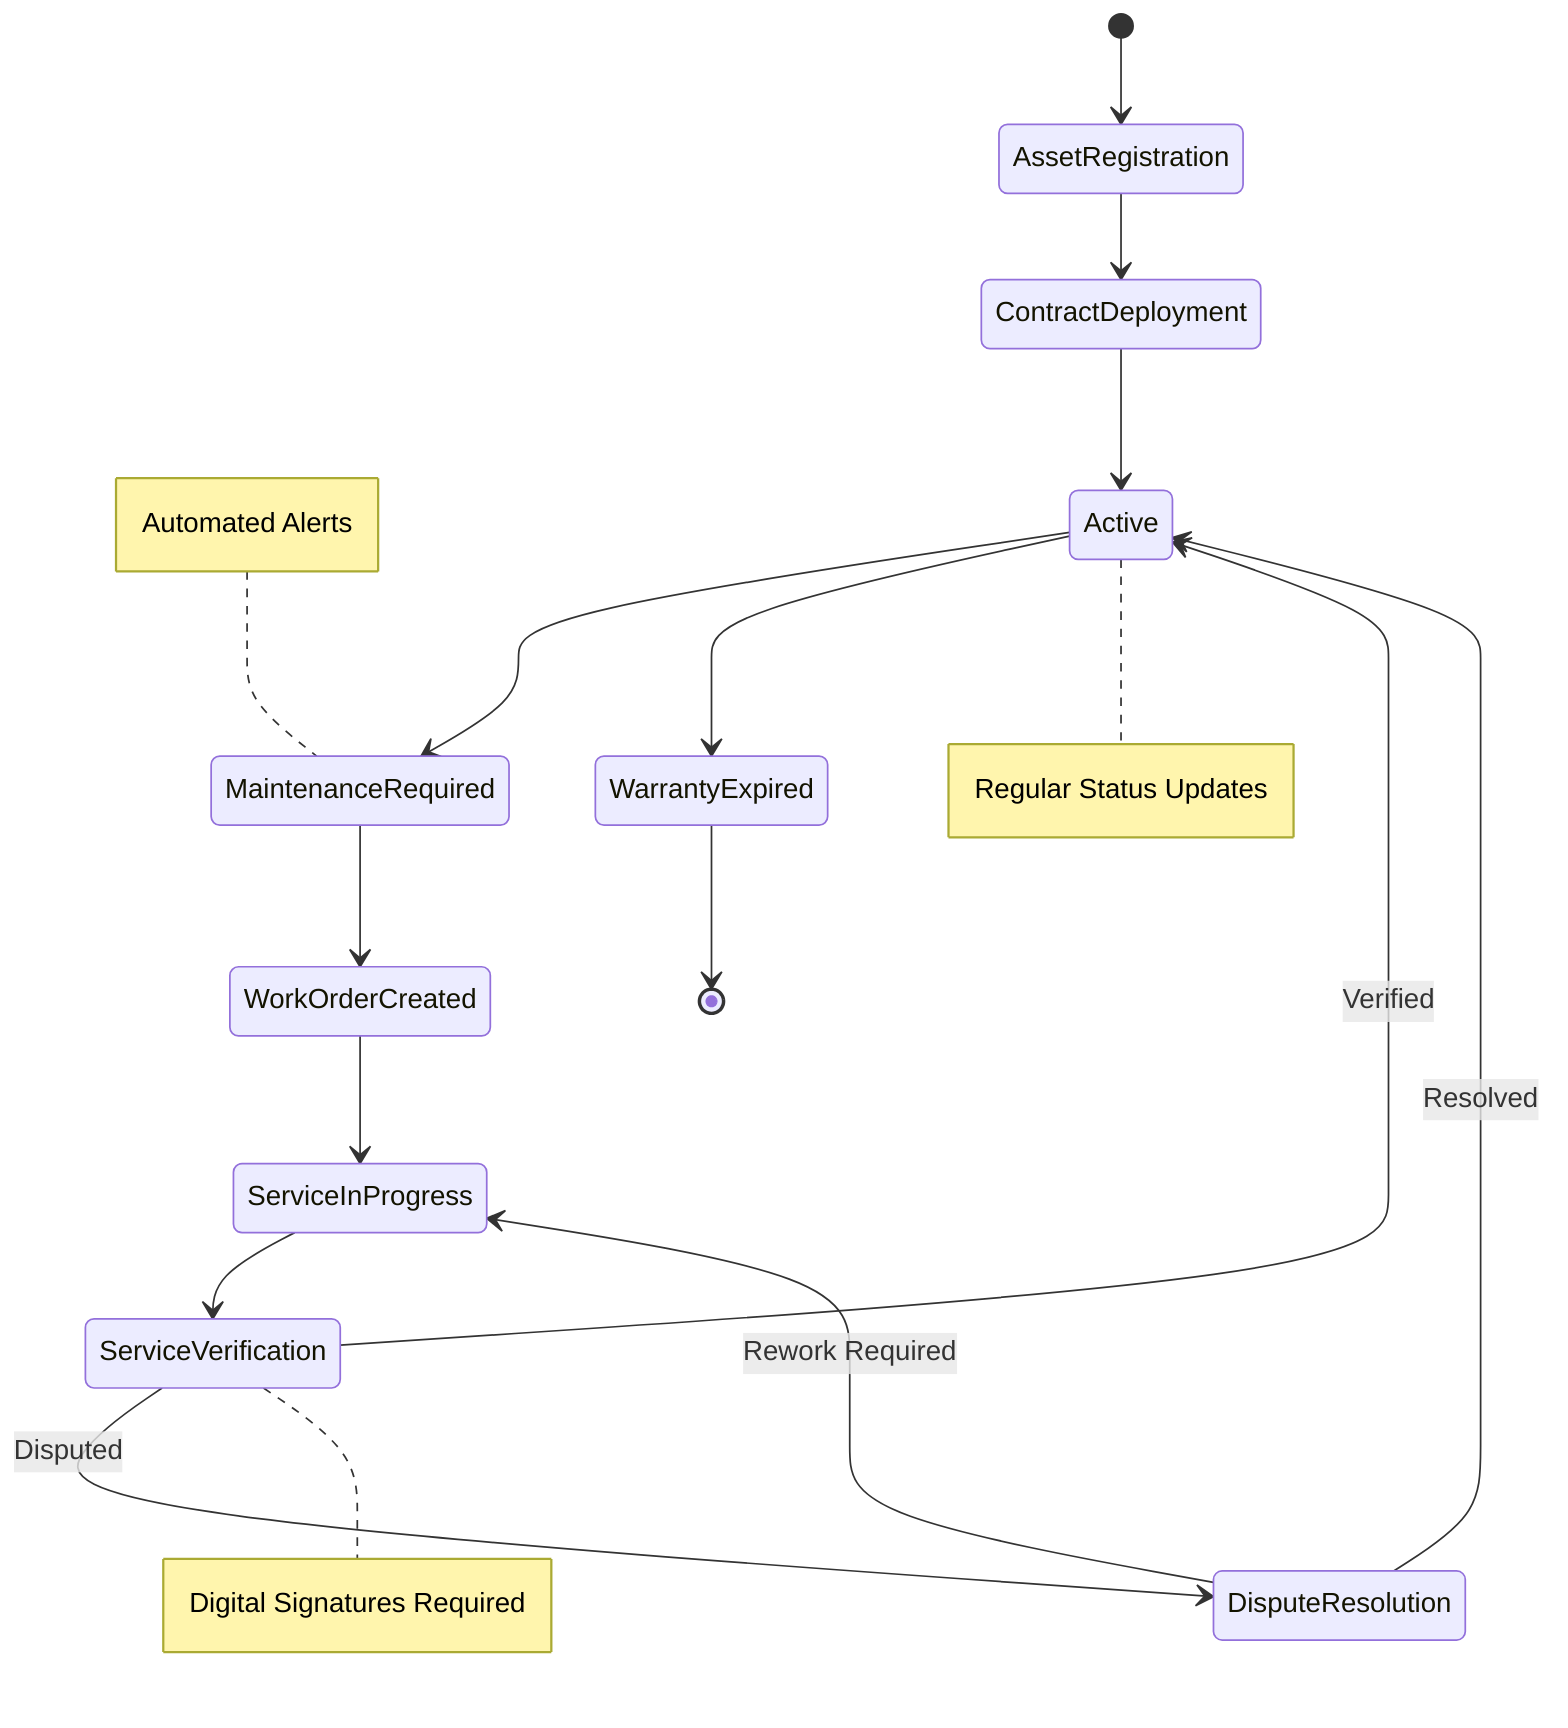 stateDiagram-v2
    [*] --> AssetRegistration
    
    AssetRegistration --> ContractDeployment
    ContractDeployment --> Active
    
    Active --> MaintenanceRequired
    MaintenanceRequired --> WorkOrderCreated
    WorkOrderCreated --> ServiceInProgress
    ServiceInProgress --> ServiceVerification
    
    ServiceVerification --> Active: Verified
    ServiceVerification --> DisputeResolution: Disputed
    DisputeResolution --> ServiceInProgress: Rework Required
    DisputeResolution --> Active: Resolved
    
    Active --> WarrantyExpired
    WarrantyExpired --> [*]
    
    note right of Active: Regular Status Updates
    note right of ServiceVerification: Digital Signatures Required
    note left of MaintenanceRequired: Automated Alerts